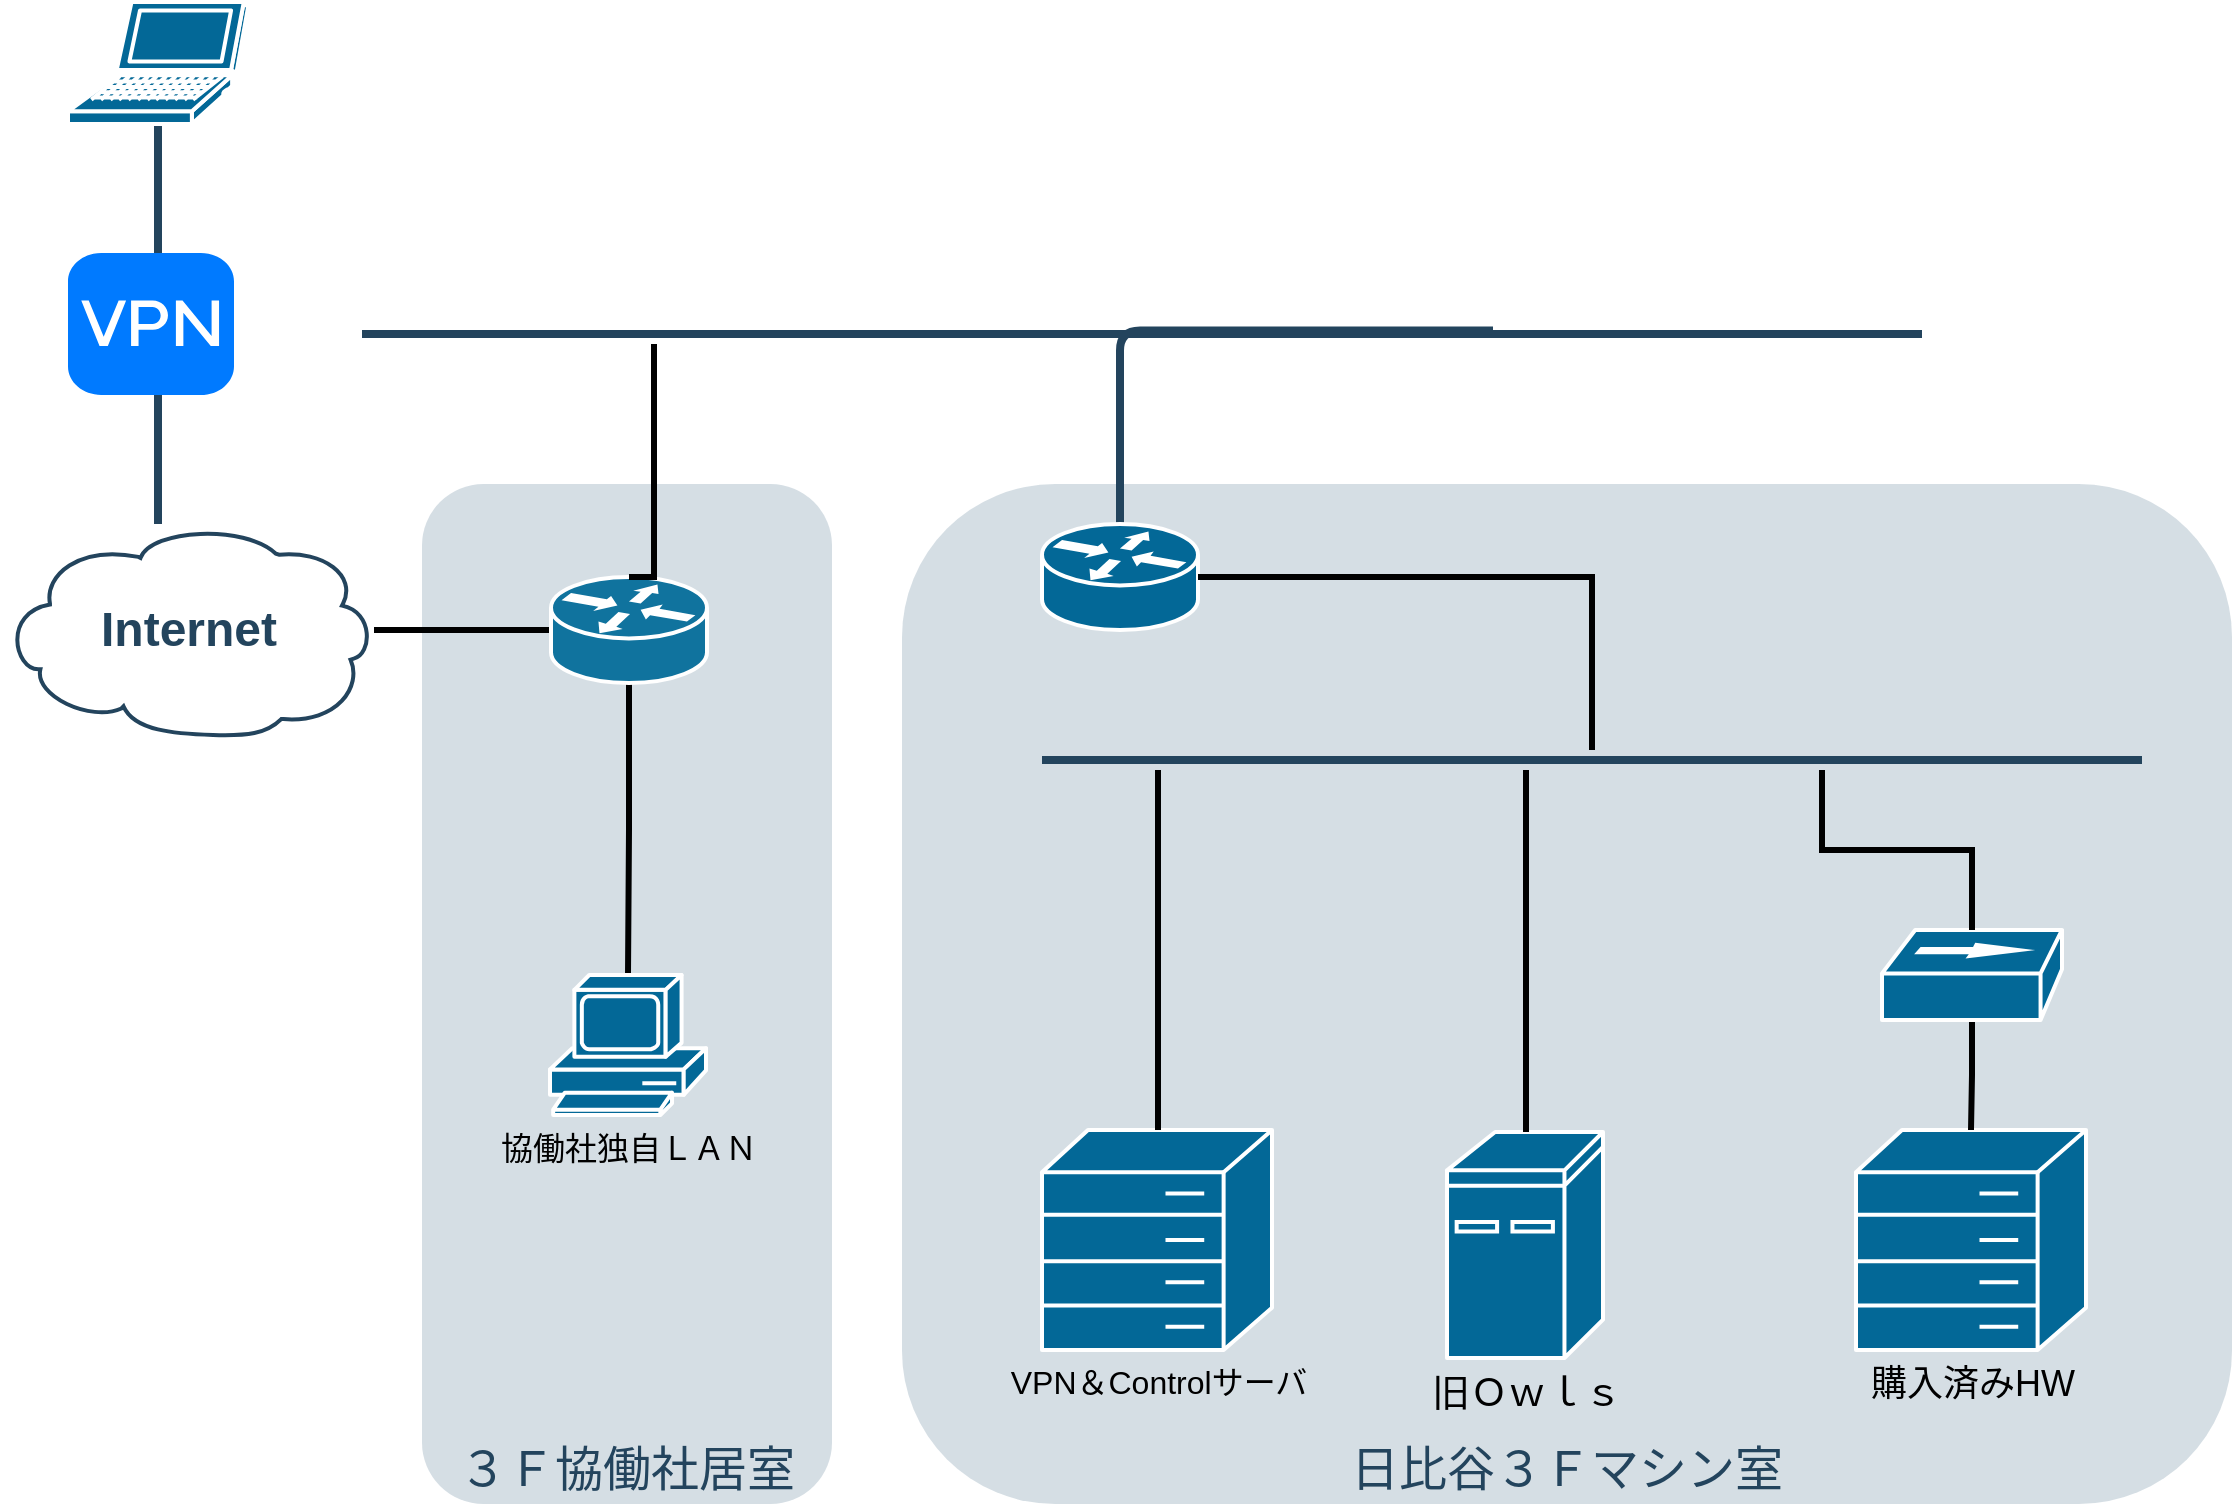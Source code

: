 <mxfile type="github" version="10.7.7"><diagram id="6a731a19-8d31-9384-78a2-239565b7b9f0" name="Page-1"><mxGraphModel grid="1" dx="1991" dy="1101" gridSize="10" guides="1" tooltips="1" connect="1" arrows="1" fold="1" page="1" pageScale="1" pageWidth="827" pageHeight="1169" math="0" shadow="0" background="#ffffff"><root><mxCell id="0" /><mxCell id="1" parent="0" /><mxCell value="３Ｆ協働社居室" id="dqqyCHt2Pmd1OVotQib7-2281" parent="1" vertex="1" style="rounded=1;whiteSpace=wrap;html=1;strokeColor=none;fillColor=#BAC8D3;fontSize=24;fontColor=#23445D;align=center;opacity=60;verticalAlign=bottom;"><mxGeometry as="geometry" height="510" width="205" y="380" x="710" /></mxCell><mxCell value="日比谷３Ｆマシン室" id="2094" parent="1" vertex="1" style="rounded=1;whiteSpace=wrap;html=1;strokeColor=none;fillColor=#BAC8D3;fontSize=24;fontColor=#23445D;align=center;opacity=60;verticalAlign=bottom;"><mxGeometry as="geometry" height="510" width="665" y="380" x="950" /></mxCell><mxCell id="dqqyCHt2Pmd1OVotQib7-2283" parent="1" style="edgeStyle=orthogonalEdgeStyle;rounded=0;jumpSize=7;orthogonalLoop=1;jettySize=auto;html=1;strokeWidth=3;fontSize=16;endArrow=none;endFill=0;" edge="1" target="2138" source="2109"><mxGeometry as="geometry" relative="1" /></mxCell><mxCell value="Internet" id="2109" parent="1" vertex="1" style="shape=mxgraph.cisco.storage.cloud;html=1;dashed=0;strokeColor=#23445D;fillColor=#ffffff;strokeWidth=2;fontFamily=Helvetica;fontSize=24;fontColor=#23445D;align=center;fontStyle=1"><mxGeometry as="geometry" height="106" width="186" y="400" x="500" /></mxCell><mxCell id="dqqyCHt2Pmd1OVotQib7-2285" parent="1" style="edgeStyle=orthogonalEdgeStyle;rounded=0;jumpSize=7;orthogonalLoop=1;jettySize=auto;html=1;strokeWidth=3;fontSize=16;endArrow=none;endFill=0;" edge="1" target="dqqyCHt2Pmd1OVotQib7-2284" source="2138"><mxGeometry as="geometry" relative="1" /></mxCell><mxCell value="" id="2138" parent="1" vertex="1" style="shape=mxgraph.cisco.routers.router;html=1;dashed=0;fillColor=#10739E;strokeColor=#ffffff;strokeWidth=2;verticalLabelPosition=bottom;verticalAlign=top;fontFamily=Helvetica;fontSize=36;fontColor=#FFB366"><mxGeometry as="geometry" height="53" width="78" y="426.5" x="774.5" /></mxCell><mxCell id="dqqyCHt2Pmd1OVotQib7-2282" parent="1" style="edgeStyle=orthogonalEdgeStyle;rounded=0;jumpSize=7;orthogonalLoop=1;jettySize=auto;html=1;entryX=0.5;entryY=0;entryDx=0;entryDy=0;entryPerimeter=0;strokeWidth=3;fontSize=16;endArrow=none;endFill=0;" edge="1" target="2138" source="2154"><mxGeometry as="geometry" relative="1"><Array as="points"><mxPoint y="426" x="826" /></Array></mxGeometry></mxCell><mxCell value="" id="2154" parent="1" vertex="1" style="line;html=1;strokeColor=#23445D;"><mxGeometry as="geometry" height="10" width="780" y="300" x="680" /></mxCell><mxCell value="" id="2161" parent="1" style="edgeStyle=elbowEdgeStyle;elbow=horizontal;endArrow=none;html=1;strokeColor=#23445D;endFill=0;strokeWidth=4;rounded=1;" edge="1" target="2109" source="dqqyCHt2Pmd1OVotQib7-2258"><mxGeometry as="geometry" height="100" width="100" relative="1"><mxPoint as="sourcePoint" y="121.5" x="341" /><mxPoint as="targetPoint" y="121.5" x="734" /></mxGeometry></mxCell><mxCell value="" id="2179" parent="1" style="edgeStyle=elbowEdgeStyle;elbow=horizontal;endArrow=none;html=1;strokeColor=#23445D;endFill=0;strokeWidth=4;rounded=1;entryX=0.5;entryY=0;entryDx=0;entryDy=0;entryPerimeter=0;exitX=0.725;exitY=0.329;exitDx=0;exitDy=0;exitPerimeter=0;" edge="1" target="dqqyCHt2Pmd1OVotQib7-2271" source="2154"><mxGeometry as="geometry" height="100" width="100" relative="1"><mxPoint as="sourcePoint" y="345" x="1272" /><mxPoint as="targetPoint" y="370.0" x="1271.857" /><Array as="points"><mxPoint y="390" x="1059" /></Array></mxGeometry></mxCell><mxCell value="&lt;font style=&quot;font-size: 18px&quot;&gt;購入済みHW&lt;/font&gt;" id="dqqyCHt2Pmd1OVotQib7-2257" parent="1" vertex="1" style="shape=mxgraph.cisco.misc.hp_mini;html=1;pointerEvents=1;dashed=0;fillColor=#036897;strokeColor=#ffffff;strokeWidth=2;verticalLabelPosition=bottom;verticalAlign=top;align=center;outlineConnect=0;"><mxGeometry as="geometry" height="110" width="115" y="703" x="1427" /></mxCell><mxCell value="" id="dqqyCHt2Pmd1OVotQib7-2258" parent="1" vertex="1" style="shape=mxgraph.cisco.computers_and_peripherals.laptop;html=1;pointerEvents=1;dashed=0;fillColor=#036897;strokeColor=#ffffff;strokeWidth=2;verticalLabelPosition=bottom;verticalAlign=top;align=center;outlineConnect=0;"><mxGeometry as="geometry" height="61" width="90" y="139" x="533" /></mxCell><mxCell value="" id="dqqyCHt2Pmd1OVotQib7-2260" parent="1" vertex="1" style="html=1;strokeWidth=1;shadow=0;dashed=0;shape=mxgraph.ios7.misc.vpn;fillColor=#007AFF;strokeColor=none;buttonText=;strokeColor2=#222222;fontColor=#222222;fontSize=8;verticalLabelPosition=bottom;verticalAlign=top;align=center;"><mxGeometry as="geometry" height="71" width="83" y="264.5" x="533" /></mxCell><mxCell value="VPN＆Controlサーバ" id="dqqyCHt2Pmd1OVotQib7-2262" parent="1" vertex="1" style="shape=mxgraph.cisco.misc.hp_mini;html=1;pointerEvents=1;dashed=0;fillColor=#036897;strokeColor=#ffffff;strokeWidth=2;verticalLabelPosition=bottom;verticalAlign=top;align=center;outlineConnect=0;fontSize=16;"><mxGeometry as="geometry" height="110" width="115" y="703" x="1020" /></mxCell><mxCell value="旧Ｏｗｌｓ" id="dqqyCHt2Pmd1OVotQib7-2264" parent="1" vertex="1" style="shape=mxgraph.cisco.computers_and_peripherals.ibm_mini_as400;html=1;pointerEvents=1;dashed=0;fillColor=#036897;strokeColor=#ffffff;strokeWidth=2;verticalLabelPosition=bottom;verticalAlign=top;align=center;outlineConnect=0;fontSize=19;"><mxGeometry as="geometry" height="113" width="78" y="704" x="1222.5" /></mxCell><mxCell id="dqqyCHt2Pmd1OVotQib7-2269" parent="1" style="edgeStyle=orthogonalEdgeStyle;rounded=0;orthogonalLoop=1;jettySize=auto;html=1;entryX=0.5;entryY=0;entryDx=0;entryDy=0;entryPerimeter=0;jumpSize=7;strokeWidth=3;endArrow=none;endFill=0;" edge="1" target="dqqyCHt2Pmd1OVotQib7-2257" source="dqqyCHt2Pmd1OVotQib7-2267"><mxGeometry as="geometry" relative="1" /></mxCell><mxCell value="" id="dqqyCHt2Pmd1OVotQib7-2267" parent="1" vertex="1" style="shape=mxgraph.cisco.hubs_and_gateways.100baset_hub;html=1;pointerEvents=1;dashed=0;fillColor=#036897;strokeColor=#ffffff;strokeWidth=2;verticalLabelPosition=bottom;verticalAlign=top;align=center;outlineConnect=0;"><mxGeometry as="geometry" height="45" width="90" y="603" x="1440" /></mxCell><mxCell value="" id="dqqyCHt2Pmd1OVotQib7-2271" parent="1" vertex="1" style="shape=mxgraph.cisco.routers.router;html=1;pointerEvents=1;dashed=0;fillColor=#036897;strokeColor=#ffffff;strokeWidth=2;verticalLabelPosition=bottom;verticalAlign=top;align=center;outlineConnect=0;"><mxGeometry as="geometry" height="53" width="78" y="400" x="1020" /></mxCell><mxCell id="dqqyCHt2Pmd1OVotQib7-2275" parent="1" style="edgeStyle=orthogonalEdgeStyle;rounded=0;orthogonalLoop=1;jettySize=auto;html=1;jumpSize=7;strokeWidth=3;endArrow=none;endFill=0;" edge="1" target="dqqyCHt2Pmd1OVotQib7-2264" source="dqqyCHt2Pmd1OVotQib7-2272"><mxGeometry as="geometry" relative="1"><Array as="points"><mxPoint y="550" x="1262" /><mxPoint y="550" x="1262" /></Array></mxGeometry></mxCell><mxCell id="dqqyCHt2Pmd1OVotQib7-2278" parent="1" style="edgeStyle=orthogonalEdgeStyle;rounded=0;jumpSize=7;orthogonalLoop=1;jettySize=auto;html=1;strokeWidth=3;fontSize=19;endArrow=none;endFill=0;" edge="1" target="dqqyCHt2Pmd1OVotQib7-2267" source="dqqyCHt2Pmd1OVotQib7-2272"><mxGeometry as="geometry" relative="1"><Array as="points"><mxPoint y="563" x="1410" /><mxPoint y="563" x="1485" /></Array></mxGeometry></mxCell><mxCell id="dqqyCHt2Pmd1OVotQib7-2279" parent="1" style="edgeStyle=orthogonalEdgeStyle;rounded=0;jumpSize=7;orthogonalLoop=1;jettySize=auto;html=1;strokeWidth=3;fontSize=19;endArrow=none;endFill=0;" edge="1" target="dqqyCHt2Pmd1OVotQib7-2262" source="dqqyCHt2Pmd1OVotQib7-2272"><mxGeometry as="geometry" relative="1"><Array as="points"><mxPoint y="580" x="1078" /><mxPoint y="580" x="1078" /></Array></mxGeometry></mxCell><mxCell id="dqqyCHt2Pmd1OVotQib7-2280" parent="1" style="edgeStyle=orthogonalEdgeStyle;rounded=0;jumpSize=7;orthogonalLoop=1;jettySize=auto;html=1;entryX=1;entryY=0.5;entryDx=0;entryDy=0;entryPerimeter=0;strokeWidth=3;fontSize=19;endArrow=none;endFill=0;" edge="1" target="dqqyCHt2Pmd1OVotQib7-2271" source="dqqyCHt2Pmd1OVotQib7-2272"><mxGeometry as="geometry" relative="1" /></mxCell><mxCell value="" id="dqqyCHt2Pmd1OVotQib7-2272" parent="1" vertex="1" style="line;html=1;strokeColor=#23445D;"><mxGeometry as="geometry" height="10" width="550" y="513" x="1020" /></mxCell><mxCell value="協働社独自ＬＡＮ" id="dqqyCHt2Pmd1OVotQib7-2284" parent="1" vertex="1" style="shape=mxgraph.cisco.computers_and_peripherals.pc;html=1;pointerEvents=1;dashed=0;fillColor=#036897;strokeColor=#ffffff;strokeWidth=2;verticalLabelPosition=bottom;verticalAlign=top;align=center;outlineConnect=0;fontSize=16;"><mxGeometry as="geometry" height="70" width="78" y="625.5" x="774" /></mxCell></root></mxGraphModel></diagram></mxfile>